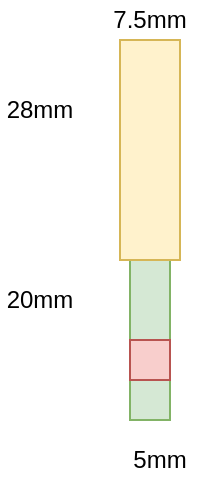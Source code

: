 <mxfile version="13.9.9" type="device"><diagram id="jFNiJn-QdEUafHxp5b3x" name="Page-1"><mxGraphModel dx="835" dy="555" grid="1" gridSize="10" guides="1" tooltips="1" connect="1" arrows="1" fold="1" page="1" pageScale="1" pageWidth="1100" pageHeight="1700" math="0" shadow="0"><root><mxCell id="0"/><mxCell id="1" parent="0"/><mxCell id="PS2d1xVHe6onX9Iubzy5-2" value="7.5mm" style="text;html=1;strokeColor=none;fillColor=none;align=center;verticalAlign=middle;whiteSpace=wrap;rounded=0;" vertex="1" parent="1"><mxGeometry x="435" y="60" width="40" height="20" as="geometry"/></mxCell><mxCell id="PS2d1xVHe6onX9Iubzy5-3" value="28mm" style="text;html=1;strokeColor=none;fillColor=none;align=center;verticalAlign=middle;whiteSpace=wrap;rounded=0;" vertex="1" parent="1"><mxGeometry x="380" y="105" width="40" height="20" as="geometry"/></mxCell><mxCell id="PS2d1xVHe6onX9Iubzy5-4" value="" style="rounded=0;whiteSpace=wrap;html=1;fillColor=#d5e8d4;strokeColor=#82b366;" vertex="1" parent="1"><mxGeometry x="445" y="150" width="20" height="120" as="geometry"/></mxCell><mxCell id="PS2d1xVHe6onX9Iubzy5-5" value="5mm" style="text;html=1;strokeColor=none;fillColor=none;align=center;verticalAlign=middle;whiteSpace=wrap;rounded=0;" vertex="1" parent="1"><mxGeometry x="440" y="280" width="40" height="20" as="geometry"/></mxCell><mxCell id="PS2d1xVHe6onX9Iubzy5-6" value="20mm" style="text;html=1;strokeColor=none;fillColor=none;align=center;verticalAlign=middle;whiteSpace=wrap;rounded=0;" vertex="1" parent="1"><mxGeometry x="380" y="200" width="40" height="20" as="geometry"/></mxCell><mxCell id="PS2d1xVHe6onX9Iubzy5-7" value="" style="whiteSpace=wrap;html=1;aspect=fixed;fillColor=#f8cecc;strokeColor=#b85450;" vertex="1" parent="1"><mxGeometry x="445" y="230" width="20" height="20" as="geometry"/></mxCell><mxCell id="PS2d1xVHe6onX9Iubzy5-1" value="" style="rounded=0;whiteSpace=wrap;html=1;fillColor=#fff2cc;strokeColor=#d6b656;" vertex="1" parent="1"><mxGeometry x="440" y="80" width="30" height="110" as="geometry"/></mxCell></root></mxGraphModel></diagram></mxfile>
